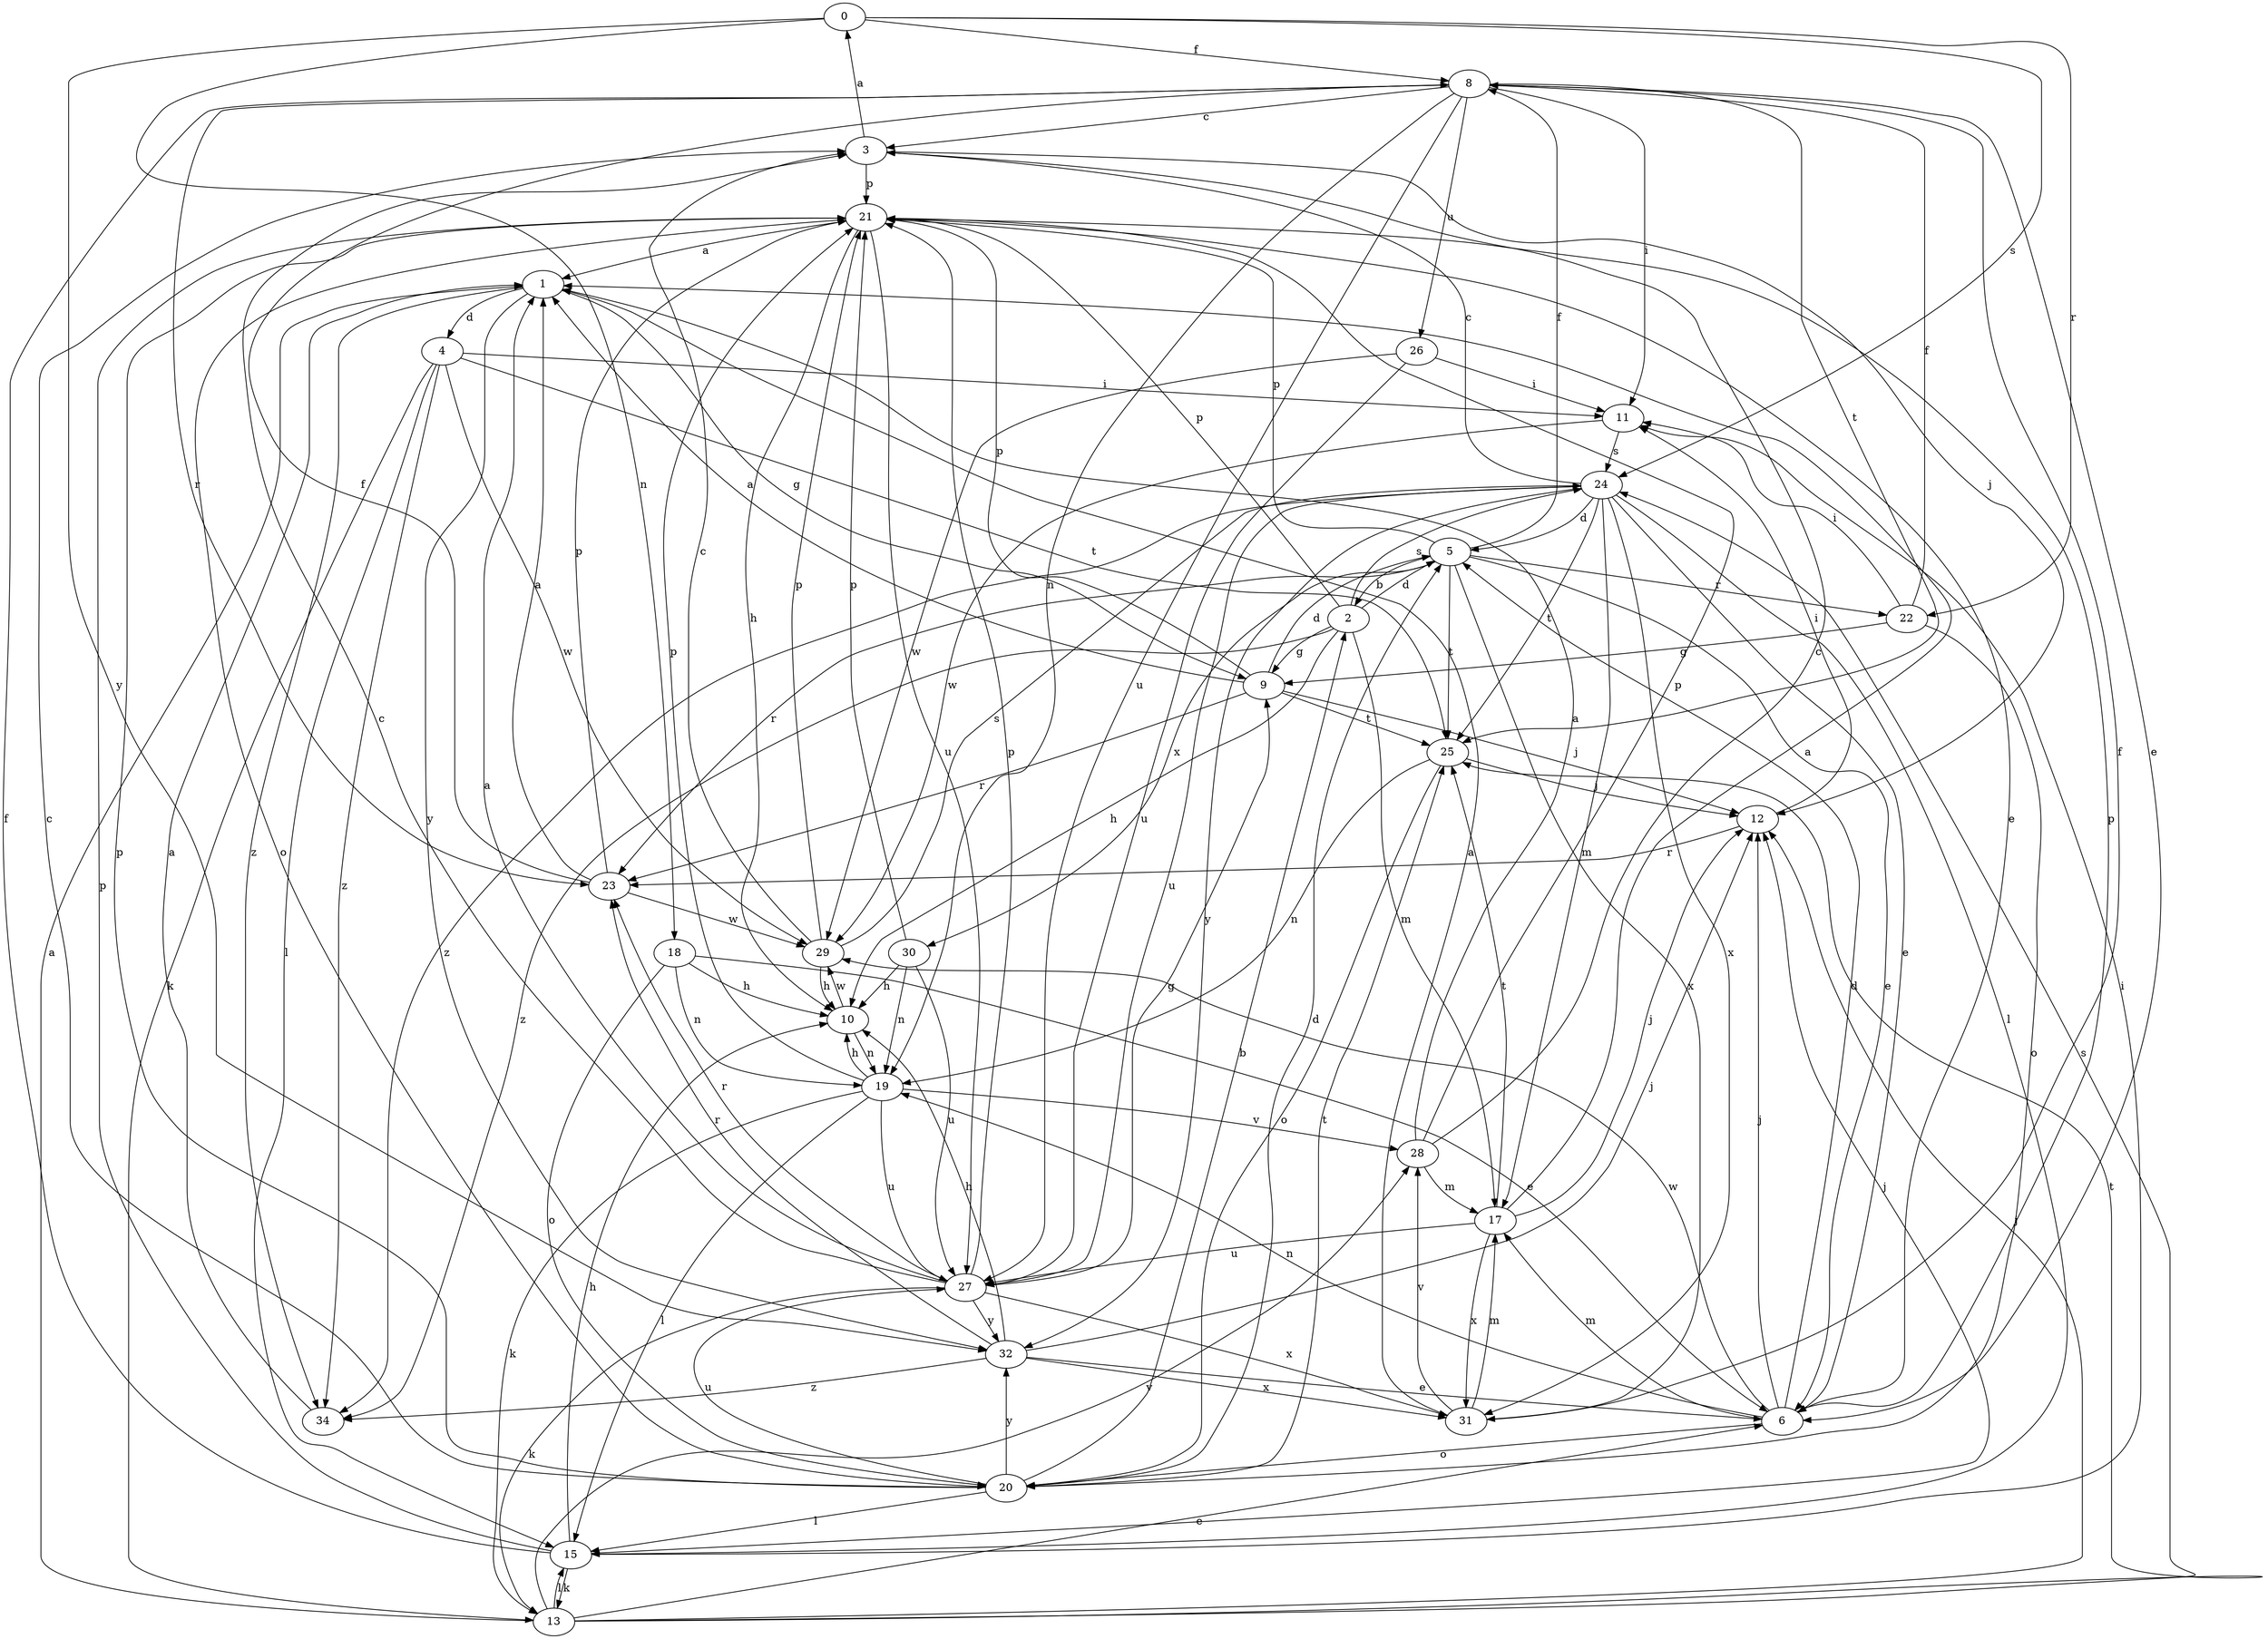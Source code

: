 strict digraph  {
0;
1;
2;
3;
4;
5;
6;
8;
9;
10;
11;
12;
13;
15;
17;
18;
19;
20;
21;
22;
23;
24;
25;
26;
27;
28;
29;
30;
31;
32;
34;
0 -> 8  [label=f];
0 -> 18  [label=n];
0 -> 22  [label=r];
0 -> 24  [label=s];
0 -> 32  [label=y];
1 -> 4  [label=d];
1 -> 9  [label=g];
1 -> 32  [label=y];
1 -> 34  [label=z];
2 -> 5  [label=d];
2 -> 9  [label=g];
2 -> 10  [label=h];
2 -> 17  [label=m];
2 -> 21  [label=p];
2 -> 24  [label=s];
2 -> 34  [label=z];
3 -> 0  [label=a];
3 -> 12  [label=j];
3 -> 21  [label=p];
4 -> 11  [label=i];
4 -> 13  [label=k];
4 -> 15  [label=l];
4 -> 25  [label=t];
4 -> 29  [label=w];
4 -> 34  [label=z];
5 -> 2  [label=b];
5 -> 6  [label=e];
5 -> 8  [label=f];
5 -> 21  [label=p];
5 -> 22  [label=r];
5 -> 23  [label=r];
5 -> 25  [label=t];
5 -> 30  [label=x];
5 -> 31  [label=x];
6 -> 5  [label=d];
6 -> 12  [label=j];
6 -> 17  [label=m];
6 -> 19  [label=n];
6 -> 20  [label=o];
6 -> 21  [label=p];
6 -> 29  [label=w];
8 -> 3  [label=c];
8 -> 6  [label=e];
8 -> 11  [label=i];
8 -> 19  [label=n];
8 -> 23  [label=r];
8 -> 25  [label=t];
8 -> 26  [label=u];
8 -> 27  [label=u];
9 -> 1  [label=a];
9 -> 5  [label=d];
9 -> 12  [label=j];
9 -> 21  [label=p];
9 -> 23  [label=r];
9 -> 25  [label=t];
10 -> 19  [label=n];
10 -> 29  [label=w];
11 -> 24  [label=s];
11 -> 29  [label=w];
12 -> 11  [label=i];
12 -> 23  [label=r];
13 -> 1  [label=a];
13 -> 6  [label=e];
13 -> 12  [label=j];
13 -> 15  [label=l];
13 -> 24  [label=s];
13 -> 25  [label=t];
13 -> 28  [label=v];
15 -> 8  [label=f];
15 -> 10  [label=h];
15 -> 11  [label=i];
15 -> 12  [label=j];
15 -> 13  [label=k];
15 -> 21  [label=p];
17 -> 1  [label=a];
17 -> 12  [label=j];
17 -> 25  [label=t];
17 -> 27  [label=u];
17 -> 31  [label=x];
18 -> 6  [label=e];
18 -> 10  [label=h];
18 -> 19  [label=n];
18 -> 20  [label=o];
19 -> 10  [label=h];
19 -> 13  [label=k];
19 -> 15  [label=l];
19 -> 21  [label=p];
19 -> 27  [label=u];
19 -> 28  [label=v];
20 -> 2  [label=b];
20 -> 3  [label=c];
20 -> 5  [label=d];
20 -> 15  [label=l];
20 -> 21  [label=p];
20 -> 25  [label=t];
20 -> 27  [label=u];
20 -> 32  [label=y];
21 -> 1  [label=a];
21 -> 6  [label=e];
21 -> 10  [label=h];
21 -> 20  [label=o];
21 -> 27  [label=u];
22 -> 8  [label=f];
22 -> 9  [label=g];
22 -> 11  [label=i];
22 -> 20  [label=o];
23 -> 1  [label=a];
23 -> 8  [label=f];
23 -> 21  [label=p];
23 -> 29  [label=w];
24 -> 3  [label=c];
24 -> 5  [label=d];
24 -> 6  [label=e];
24 -> 15  [label=l];
24 -> 17  [label=m];
24 -> 25  [label=t];
24 -> 27  [label=u];
24 -> 31  [label=x];
24 -> 32  [label=y];
24 -> 34  [label=z];
25 -> 12  [label=j];
25 -> 19  [label=n];
25 -> 20  [label=o];
26 -> 11  [label=i];
26 -> 27  [label=u];
26 -> 29  [label=w];
27 -> 1  [label=a];
27 -> 3  [label=c];
27 -> 9  [label=g];
27 -> 13  [label=k];
27 -> 21  [label=p];
27 -> 23  [label=r];
27 -> 31  [label=x];
27 -> 32  [label=y];
28 -> 1  [label=a];
28 -> 3  [label=c];
28 -> 17  [label=m];
28 -> 21  [label=p];
29 -> 3  [label=c];
29 -> 10  [label=h];
29 -> 21  [label=p];
29 -> 24  [label=s];
30 -> 10  [label=h];
30 -> 19  [label=n];
30 -> 21  [label=p];
30 -> 27  [label=u];
31 -> 1  [label=a];
31 -> 8  [label=f];
31 -> 17  [label=m];
31 -> 28  [label=v];
32 -> 6  [label=e];
32 -> 10  [label=h];
32 -> 12  [label=j];
32 -> 23  [label=r];
32 -> 31  [label=x];
32 -> 34  [label=z];
34 -> 1  [label=a];
}
